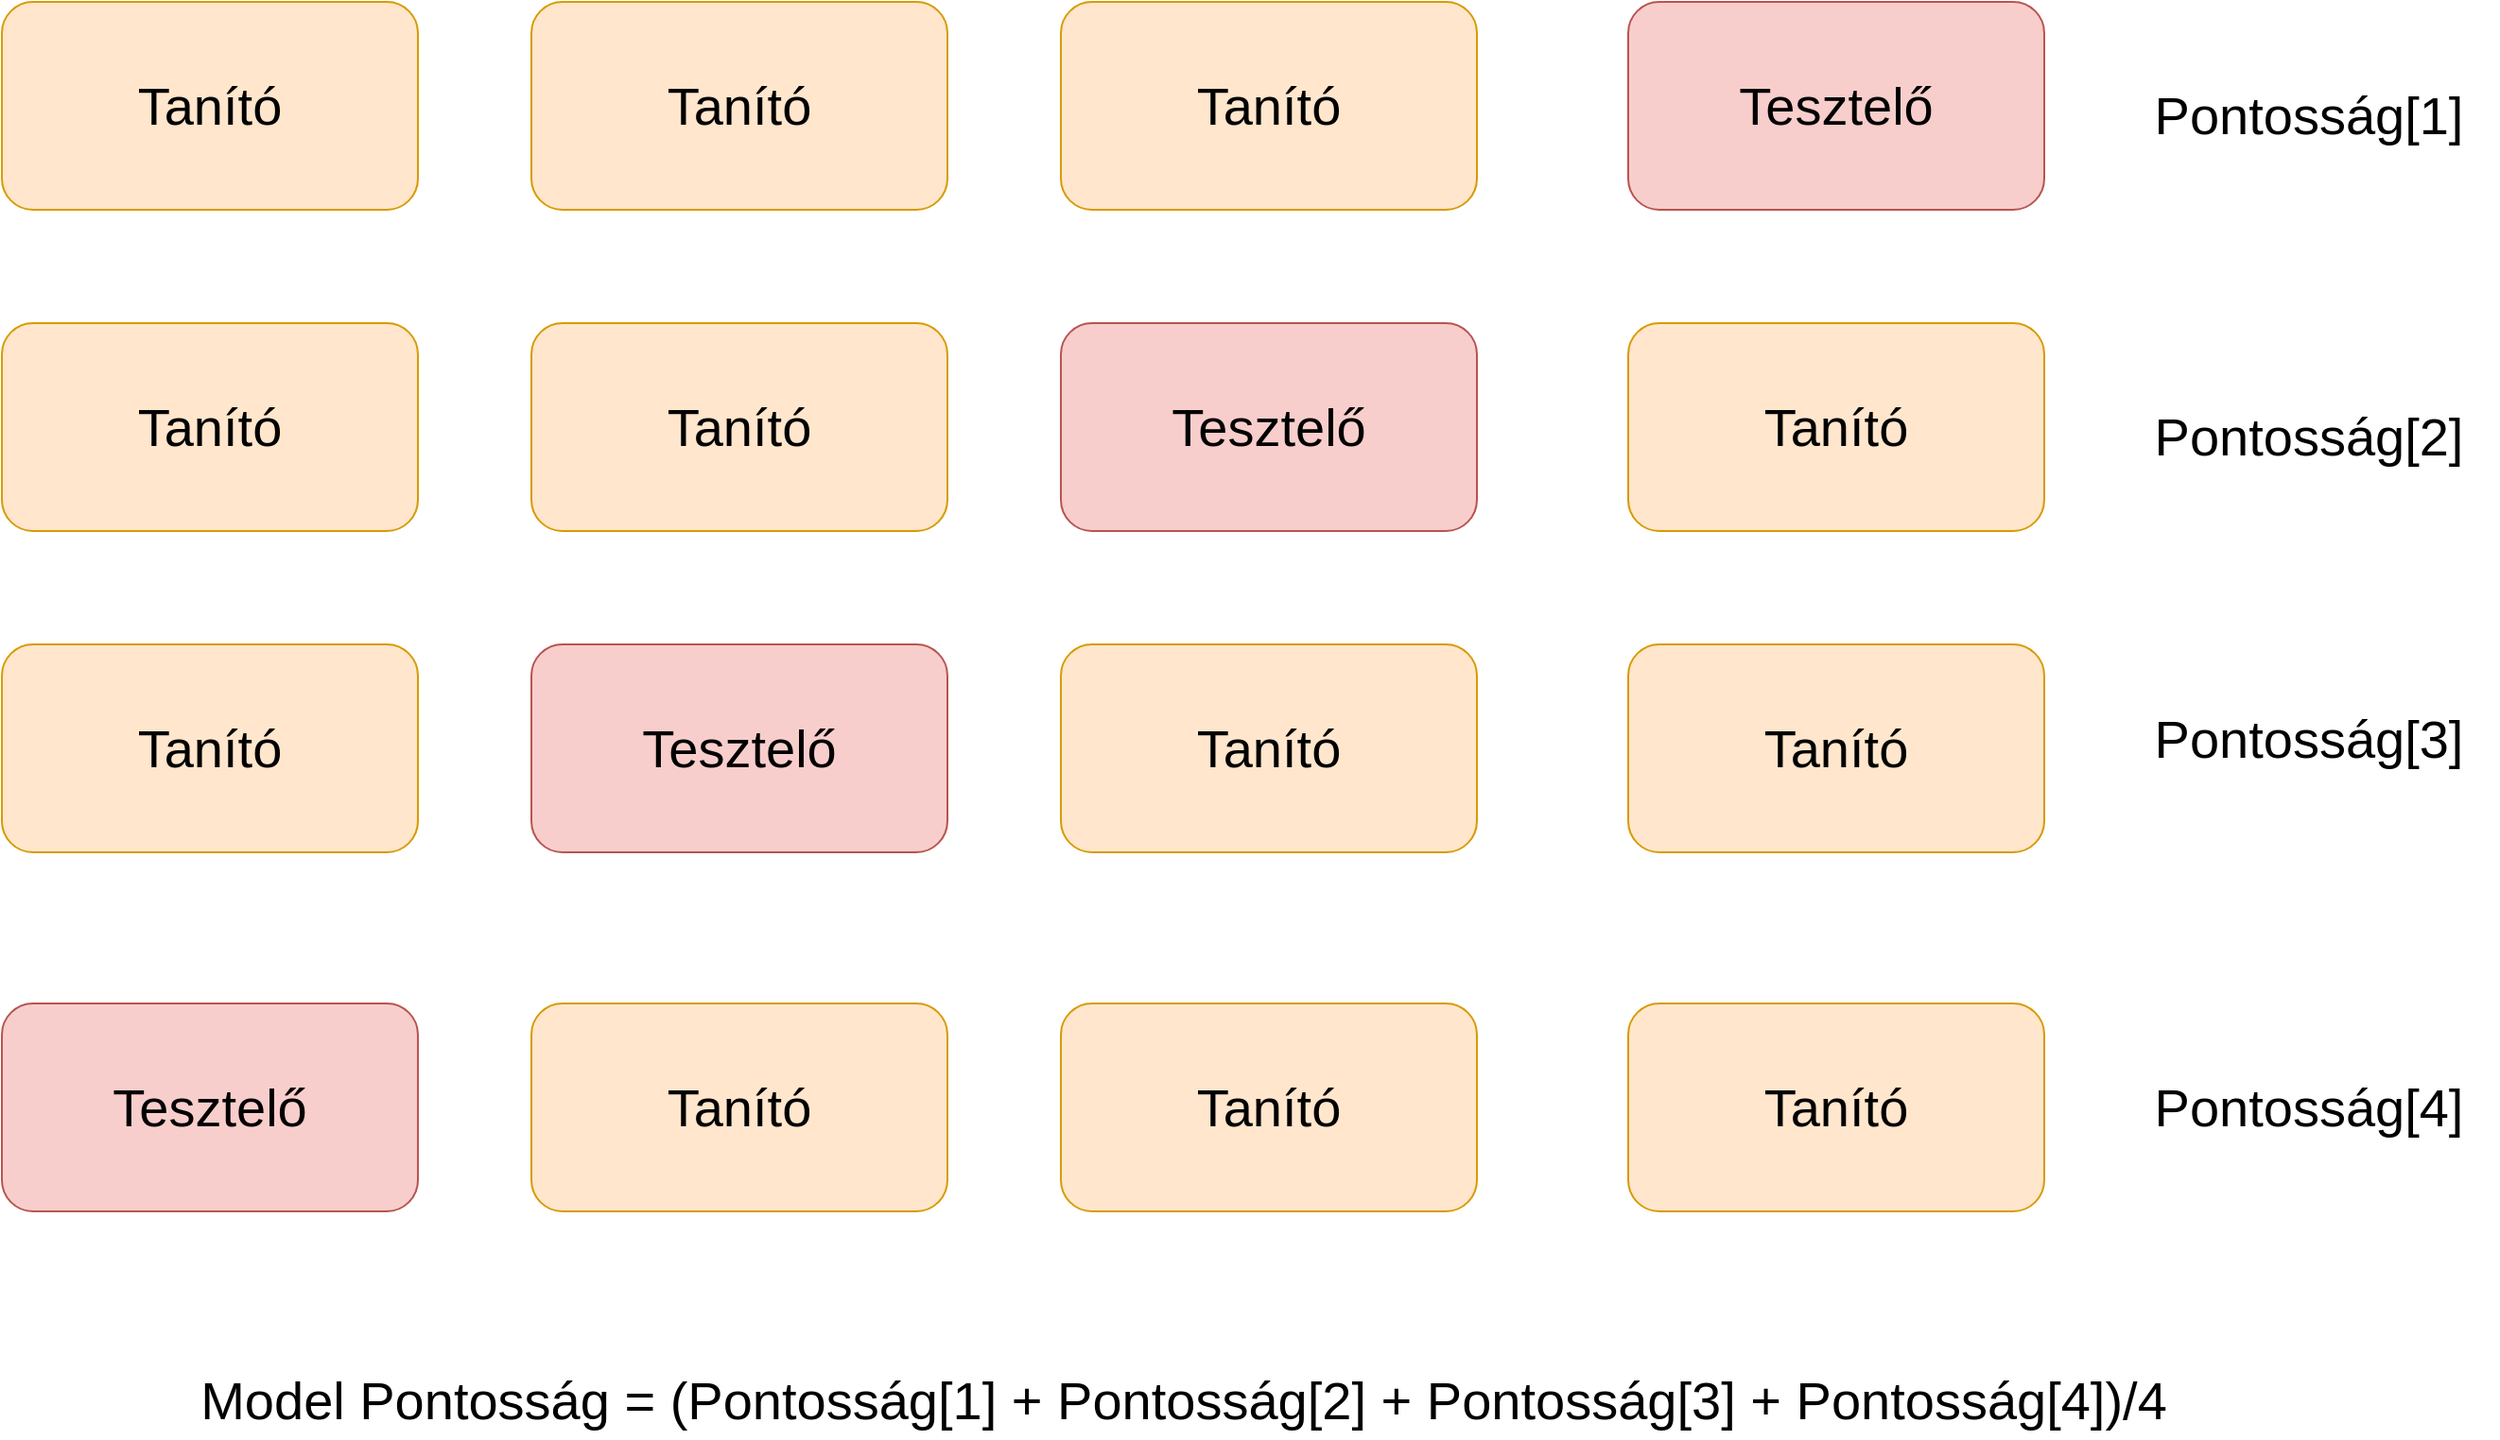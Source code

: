 <mxfile version="13.10.0" type="device"><diagram id="auw2WrF6hfXmpC_YS6aA" name="Page-1"><mxGraphModel dx="1673" dy="1075" grid="1" gridSize="10" guides="1" tooltips="1" connect="1" arrows="1" fold="1" page="1" pageScale="1" pageWidth="1400" pageHeight="850" math="0" shadow="0"><root><mxCell id="0"/><mxCell id="1" parent="0"/><mxCell id="LOY-DiWLZ_xbenv2h0Yl-1" value="&lt;font style=&quot;font-size: 28px&quot;&gt;Tanító&lt;/font&gt;" style="rounded=1;whiteSpace=wrap;html=1;fillColor=#ffe6cc;strokeColor=#d79b00;" vertex="1" parent="1"><mxGeometry x="40" y="10" width="220" height="110" as="geometry"/></mxCell><mxCell id="LOY-DiWLZ_xbenv2h0Yl-2" value="&lt;font style=&quot;font-size: 28px&quot;&gt;Tanító&lt;/font&gt;" style="rounded=1;whiteSpace=wrap;html=1;fillColor=#ffe6cc;strokeColor=#d79b00;" vertex="1" parent="1"><mxGeometry x="320" y="10" width="220" height="110" as="geometry"/></mxCell><mxCell id="LOY-DiWLZ_xbenv2h0Yl-3" value="&lt;font style=&quot;font-size: 28px&quot;&gt;Tanító&lt;/font&gt;" style="rounded=1;whiteSpace=wrap;html=1;fillColor=#ffe6cc;strokeColor=#d79b00;" vertex="1" parent="1"><mxGeometry x="600" y="10" width="220" height="110" as="geometry"/></mxCell><mxCell id="LOY-DiWLZ_xbenv2h0Yl-4" value="&lt;font style=&quot;font-size: 28px&quot;&gt;Tesztelő&lt;/font&gt;" style="rounded=1;whiteSpace=wrap;html=1;fillColor=#f8cecc;strokeColor=#b85450;" vertex="1" parent="1"><mxGeometry x="900" y="10" width="220" height="110" as="geometry"/></mxCell><mxCell id="LOY-DiWLZ_xbenv2h0Yl-5" value="&lt;font style=&quot;font-size: 28px&quot;&gt;Tanító&lt;/font&gt;" style="rounded=1;whiteSpace=wrap;html=1;fillColor=#ffe6cc;strokeColor=#d79b00;" vertex="1" parent="1"><mxGeometry x="40" y="180" width="220" height="110" as="geometry"/></mxCell><mxCell id="LOY-DiWLZ_xbenv2h0Yl-6" value="&lt;font style=&quot;font-size: 28px&quot;&gt;Tanító&lt;/font&gt;" style="rounded=1;whiteSpace=wrap;html=1;fillColor=#ffe6cc;strokeColor=#d79b00;" vertex="1" parent="1"><mxGeometry x="320" y="180" width="220" height="110" as="geometry"/></mxCell><mxCell id="LOY-DiWLZ_xbenv2h0Yl-7" value="&lt;span style=&quot;font-size: 28px&quot;&gt;Tesztelő&lt;/span&gt;" style="rounded=1;whiteSpace=wrap;html=1;fillColor=#f8cecc;strokeColor=#b85450;" vertex="1" parent="1"><mxGeometry x="600" y="180" width="220" height="110" as="geometry"/></mxCell><mxCell id="LOY-DiWLZ_xbenv2h0Yl-8" value="&lt;font style=&quot;font-size: 28px&quot;&gt;Tanító&lt;/font&gt;" style="rounded=1;whiteSpace=wrap;html=1;fillColor=#ffe6cc;strokeColor=#d79b00;" vertex="1" parent="1"><mxGeometry x="900" y="180" width="220" height="110" as="geometry"/></mxCell><mxCell id="LOY-DiWLZ_xbenv2h0Yl-9" value="&lt;font style=&quot;font-size: 28px&quot;&gt;Tanító&lt;/font&gt;" style="rounded=1;whiteSpace=wrap;html=1;fillColor=#ffe6cc;strokeColor=#d79b00;" vertex="1" parent="1"><mxGeometry x="40" y="350" width="220" height="110" as="geometry"/></mxCell><mxCell id="LOY-DiWLZ_xbenv2h0Yl-10" value="&lt;span style=&quot;font-size: 28px&quot;&gt;Tesztelő&lt;/span&gt;" style="rounded=1;whiteSpace=wrap;html=1;fillColor=#f8cecc;strokeColor=#b85450;" vertex="1" parent="1"><mxGeometry x="320" y="350" width="220" height="110" as="geometry"/></mxCell><mxCell id="LOY-DiWLZ_xbenv2h0Yl-11" value="&lt;font style=&quot;font-size: 28px&quot;&gt;Tanító&lt;/font&gt;" style="rounded=1;whiteSpace=wrap;html=1;fillColor=#ffe6cc;strokeColor=#d79b00;" vertex="1" parent="1"><mxGeometry x="600" y="350" width="220" height="110" as="geometry"/></mxCell><mxCell id="LOY-DiWLZ_xbenv2h0Yl-12" value="&lt;font style=&quot;font-size: 28px&quot;&gt;Tanító&lt;/font&gt;" style="rounded=1;whiteSpace=wrap;html=1;fillColor=#ffe6cc;strokeColor=#d79b00;" vertex="1" parent="1"><mxGeometry x="900" y="350" width="220" height="110" as="geometry"/></mxCell><mxCell id="LOY-DiWLZ_xbenv2h0Yl-13" value="&lt;span style=&quot;font-size: 28px&quot;&gt;Tesztelő&lt;/span&gt;" style="rounded=1;whiteSpace=wrap;html=1;fillColor=#f8cecc;strokeColor=#b85450;" vertex="1" parent="1"><mxGeometry x="40" y="540" width="220" height="110" as="geometry"/></mxCell><mxCell id="LOY-DiWLZ_xbenv2h0Yl-14" value="&lt;font style=&quot;font-size: 28px&quot;&gt;Tanító&lt;/font&gt;" style="rounded=1;whiteSpace=wrap;html=1;fillColor=#ffe6cc;strokeColor=#d79b00;" vertex="1" parent="1"><mxGeometry x="320" y="540" width="220" height="110" as="geometry"/></mxCell><mxCell id="LOY-DiWLZ_xbenv2h0Yl-15" value="&lt;font style=&quot;font-size: 28px&quot;&gt;Tanító&lt;/font&gt;" style="rounded=1;whiteSpace=wrap;html=1;fillColor=#ffe6cc;strokeColor=#d79b00;" vertex="1" parent="1"><mxGeometry x="600" y="540" width="220" height="110" as="geometry"/></mxCell><mxCell id="LOY-DiWLZ_xbenv2h0Yl-16" value="&lt;font style=&quot;font-size: 28px&quot;&gt;Tanító&lt;/font&gt;" style="rounded=1;whiteSpace=wrap;html=1;fillColor=#ffe6cc;strokeColor=#d79b00;" vertex="1" parent="1"><mxGeometry x="900" y="540" width="220" height="110" as="geometry"/></mxCell><mxCell id="LOY-DiWLZ_xbenv2h0Yl-17" value="&lt;font style=&quot;font-size: 28px&quot;&gt;Pontosság[1]&lt;/font&gt;" style="text;html=1;strokeColor=none;fillColor=none;align=center;verticalAlign=middle;whiteSpace=wrap;rounded=0;" vertex="1" parent="1"><mxGeometry x="1160" y="50" width="200" height="40" as="geometry"/></mxCell><mxCell id="LOY-DiWLZ_xbenv2h0Yl-18" value="&lt;font style=&quot;font-size: 28px&quot;&gt;Pontosság[2]&lt;/font&gt;" style="text;html=1;strokeColor=none;fillColor=none;align=center;verticalAlign=middle;whiteSpace=wrap;rounded=0;" vertex="1" parent="1"><mxGeometry x="1160" y="220" width="200" height="40" as="geometry"/></mxCell><mxCell id="LOY-DiWLZ_xbenv2h0Yl-19" value="&lt;font style=&quot;font-size: 28px&quot;&gt;Pontosság[3]&lt;/font&gt;" style="text;html=1;strokeColor=none;fillColor=none;align=center;verticalAlign=middle;whiteSpace=wrap;rounded=0;" vertex="1" parent="1"><mxGeometry x="1160" y="380" width="200" height="40" as="geometry"/></mxCell><mxCell id="LOY-DiWLZ_xbenv2h0Yl-20" value="&lt;font style=&quot;font-size: 28px&quot;&gt;Pontosság[4]&lt;/font&gt;" style="text;html=1;strokeColor=none;fillColor=none;align=center;verticalAlign=middle;whiteSpace=wrap;rounded=0;" vertex="1" parent="1"><mxGeometry x="1160" y="575" width="200" height="40" as="geometry"/></mxCell><mxCell id="LOY-DiWLZ_xbenv2h0Yl-21" value="&lt;font style=&quot;font-size: 28px&quot;&gt;Model Pontosság = (Pontosság[1] +&amp;nbsp;&lt;/font&gt;&lt;span style=&quot;font-size: 28px&quot;&gt;Pontosság[2] +&amp;nbsp;&lt;/span&gt;&lt;span style=&quot;font-size: 28px&quot;&gt;Pontosság[3] +&amp;nbsp;&lt;/span&gt;&lt;span style=&quot;font-size: 28px&quot;&gt;Pontosság[4])/4&lt;/span&gt;" style="text;html=1;strokeColor=none;fillColor=none;align=center;verticalAlign=middle;whiteSpace=wrap;rounded=0;" vertex="1" parent="1"><mxGeometry x="40" y="730" width="1250" height="40" as="geometry"/></mxCell></root></mxGraphModel></diagram></mxfile>